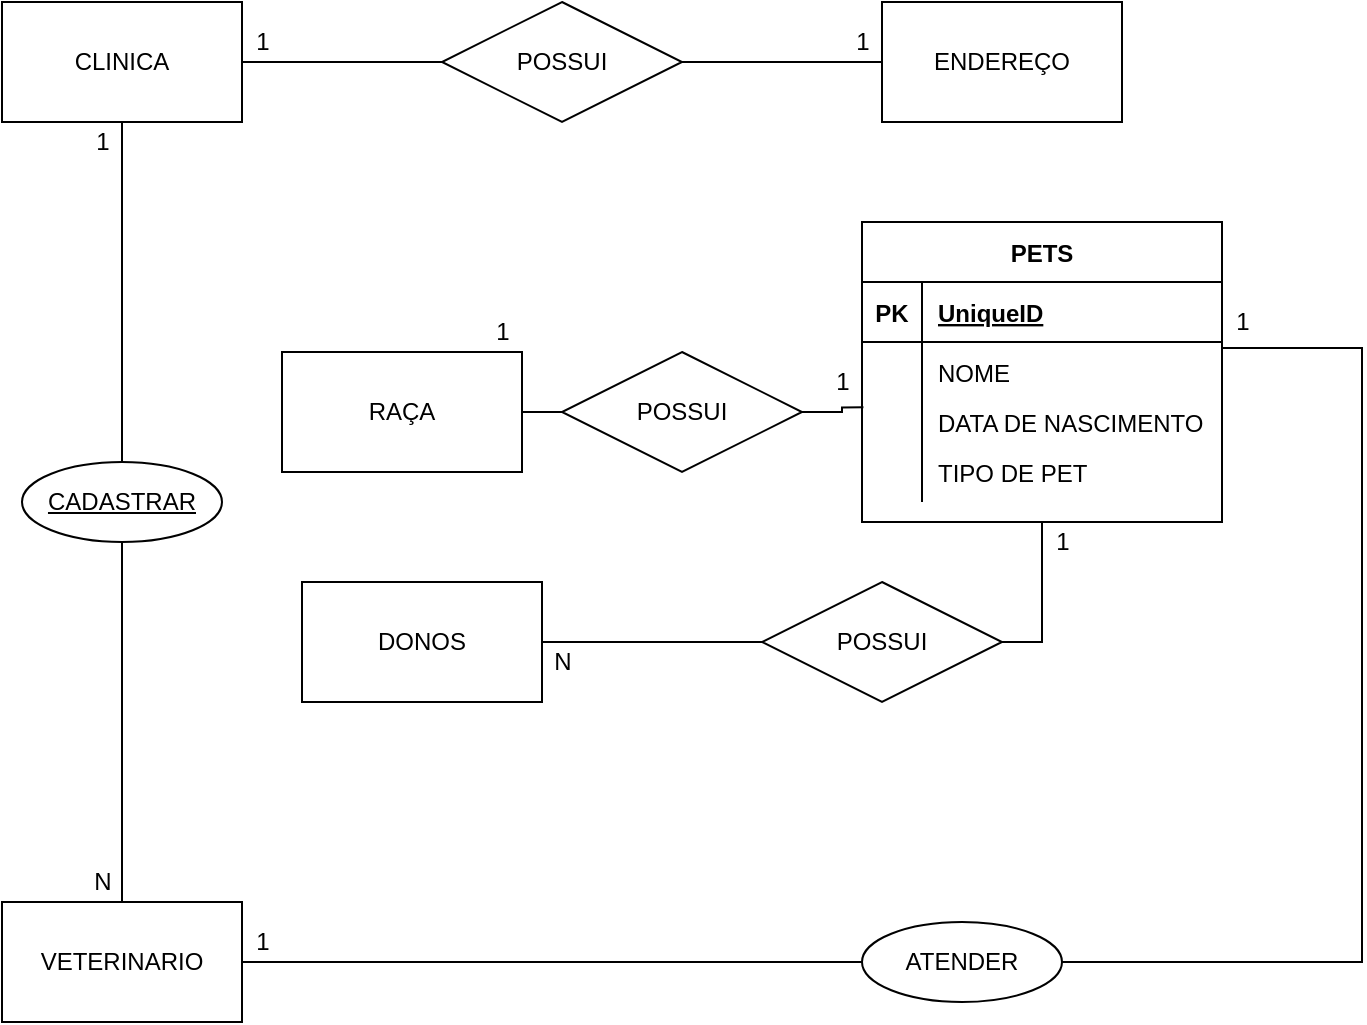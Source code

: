 <mxfile version="14.9.3" type="device"><diagram id="wxE1l6ndqn3WPBWaM-zq" name="Page-1"><mxGraphModel dx="469" dy="1854" grid="1" gridSize="10" guides="1" tooltips="1" connect="1" arrows="1" fold="1" page="1" pageScale="1" pageWidth="827" pageHeight="1169" math="0" shadow="0"><root><mxCell id="0"/><mxCell id="1" parent="0"/><mxCell id="Vg6fwB81y7z_p16lD-w3-59" style="edgeStyle=orthogonalEdgeStyle;rounded=0;orthogonalLoop=1;jettySize=auto;html=1;entryX=1;entryY=0.5;entryDx=0;entryDy=0;endArrow=none;endFill=0;" edge="1" parent="1" source="Vg6fwB81y7z_p16lD-w3-28" target="Vg6fwB81y7z_p16lD-w3-49"><mxGeometry relative="1" as="geometry"/></mxCell><mxCell id="Vg6fwB81y7z_p16lD-w3-28" value="PETS" style="shape=table;startSize=30;container=1;collapsible=1;childLayout=tableLayout;fixedRows=1;rowLines=0;fontStyle=1;align=center;resizeLast=1;" vertex="1" parent="1"><mxGeometry x="1360" y="-970" width="180" height="150" as="geometry"/></mxCell><mxCell id="Vg6fwB81y7z_p16lD-w3-29" value="" style="shape=partialRectangle;collapsible=0;dropTarget=0;pointerEvents=0;fillColor=none;top=0;left=0;bottom=1;right=0;points=[[0,0.5],[1,0.5]];portConstraint=eastwest;" vertex="1" parent="Vg6fwB81y7z_p16lD-w3-28"><mxGeometry y="30" width="180" height="30" as="geometry"/></mxCell><mxCell id="Vg6fwB81y7z_p16lD-w3-30" value="PK" style="shape=partialRectangle;connectable=0;fillColor=none;top=0;left=0;bottom=0;right=0;fontStyle=1;overflow=hidden;" vertex="1" parent="Vg6fwB81y7z_p16lD-w3-29"><mxGeometry width="30" height="30" as="geometry"/></mxCell><mxCell id="Vg6fwB81y7z_p16lD-w3-31" value="UniqueID" style="shape=partialRectangle;connectable=0;fillColor=none;top=0;left=0;bottom=0;right=0;align=left;spacingLeft=6;fontStyle=5;overflow=hidden;" vertex="1" parent="Vg6fwB81y7z_p16lD-w3-29"><mxGeometry x="30" width="150" height="30" as="geometry"/></mxCell><mxCell id="Vg6fwB81y7z_p16lD-w3-32" value="" style="shape=partialRectangle;collapsible=0;dropTarget=0;pointerEvents=0;fillColor=none;top=0;left=0;bottom=0;right=0;points=[[0,0.5],[1,0.5]];portConstraint=eastwest;" vertex="1" parent="Vg6fwB81y7z_p16lD-w3-28"><mxGeometry y="60" width="180" height="30" as="geometry"/></mxCell><mxCell id="Vg6fwB81y7z_p16lD-w3-33" value="" style="shape=partialRectangle;connectable=0;fillColor=none;top=0;left=0;bottom=0;right=0;editable=1;overflow=hidden;" vertex="1" parent="Vg6fwB81y7z_p16lD-w3-32"><mxGeometry width="30" height="30" as="geometry"/></mxCell><mxCell id="Vg6fwB81y7z_p16lD-w3-34" value="NOME" style="shape=partialRectangle;connectable=0;fillColor=none;top=0;left=0;bottom=0;right=0;align=left;spacingLeft=6;overflow=hidden;" vertex="1" parent="Vg6fwB81y7z_p16lD-w3-32"><mxGeometry x="30" width="150" height="30" as="geometry"/></mxCell><mxCell id="Vg6fwB81y7z_p16lD-w3-35" value="" style="shape=partialRectangle;collapsible=0;dropTarget=0;pointerEvents=0;fillColor=none;top=0;left=0;bottom=0;right=0;points=[[0,0.5],[1,0.5]];portConstraint=eastwest;" vertex="1" parent="Vg6fwB81y7z_p16lD-w3-28"><mxGeometry y="90" width="180" height="20" as="geometry"/></mxCell><mxCell id="Vg6fwB81y7z_p16lD-w3-36" value="" style="shape=partialRectangle;connectable=0;fillColor=none;top=0;left=0;bottom=0;right=0;editable=1;overflow=hidden;" vertex="1" parent="Vg6fwB81y7z_p16lD-w3-35"><mxGeometry width="30" height="20" as="geometry"/></mxCell><mxCell id="Vg6fwB81y7z_p16lD-w3-37" value="DATA DE NASCIMENTO" style="shape=partialRectangle;connectable=0;fillColor=none;top=0;left=0;bottom=0;right=0;align=left;spacingLeft=6;overflow=hidden;" vertex="1" parent="Vg6fwB81y7z_p16lD-w3-35"><mxGeometry x="30" width="150" height="20" as="geometry"/></mxCell><mxCell id="Vg6fwB81y7z_p16lD-w3-38" value="" style="shape=partialRectangle;collapsible=0;dropTarget=0;pointerEvents=0;fillColor=none;top=0;left=0;bottom=0;right=0;points=[[0,0.5],[1,0.5]];portConstraint=eastwest;" vertex="1" parent="Vg6fwB81y7z_p16lD-w3-28"><mxGeometry y="110" width="180" height="30" as="geometry"/></mxCell><mxCell id="Vg6fwB81y7z_p16lD-w3-39" value="" style="shape=partialRectangle;connectable=0;fillColor=none;top=0;left=0;bottom=0;right=0;editable=1;overflow=hidden;" vertex="1" parent="Vg6fwB81y7z_p16lD-w3-38"><mxGeometry width="30" height="30" as="geometry"/></mxCell><mxCell id="Vg6fwB81y7z_p16lD-w3-40" value="TIPO DE PET" style="shape=partialRectangle;connectable=0;fillColor=none;top=0;left=0;bottom=0;right=0;align=left;spacingLeft=6;overflow=hidden;" vertex="1" parent="Vg6fwB81y7z_p16lD-w3-38"><mxGeometry x="30" width="150" height="30" as="geometry"/></mxCell><mxCell id="Vg6fwB81y7z_p16lD-w3-48" style="edgeStyle=orthogonalEdgeStyle;rounded=0;orthogonalLoop=1;jettySize=auto;html=1;entryX=0;entryY=0.5;entryDx=0;entryDy=0;endArrow=none;endFill=0;" edge="1" parent="1" source="Vg6fwB81y7z_p16lD-w3-43" target="Vg6fwB81y7z_p16lD-w3-46"><mxGeometry relative="1" as="geometry"/></mxCell><mxCell id="Vg6fwB81y7z_p16lD-w3-43" value="POSSUI" style="shape=rhombus;perimeter=rhombusPerimeter;whiteSpace=wrap;html=1;align=center;" vertex="1" parent="1"><mxGeometry x="1150" y="-1080" width="120" height="60" as="geometry"/></mxCell><mxCell id="Vg6fwB81y7z_p16lD-w3-47" style="edgeStyle=orthogonalEdgeStyle;rounded=0;orthogonalLoop=1;jettySize=auto;html=1;entryX=0;entryY=0.5;entryDx=0;entryDy=0;endArrow=none;endFill=0;" edge="1" parent="1" source="Vg6fwB81y7z_p16lD-w3-44" target="Vg6fwB81y7z_p16lD-w3-43"><mxGeometry relative="1" as="geometry"/></mxCell><mxCell id="Vg6fwB81y7z_p16lD-w3-63" style="edgeStyle=orthogonalEdgeStyle;rounded=0;orthogonalLoop=1;jettySize=auto;html=1;exitX=0.5;exitY=1;exitDx=0;exitDy=0;entryX=0.5;entryY=0;entryDx=0;entryDy=0;endArrow=none;endFill=0;" edge="1" parent="1" source="Vg6fwB81y7z_p16lD-w3-44" target="Vg6fwB81y7z_p16lD-w3-62"><mxGeometry relative="1" as="geometry"/></mxCell><mxCell id="Vg6fwB81y7z_p16lD-w3-44" value="CLINICA" style="rounded=0;whiteSpace=wrap;html=1;" vertex="1" parent="1"><mxGeometry x="930" y="-1080" width="120" height="60" as="geometry"/></mxCell><mxCell id="Vg6fwB81y7z_p16lD-w3-46" value="ENDEREÇO" style="rounded=0;whiteSpace=wrap;html=1;" vertex="1" parent="1"><mxGeometry x="1370" y="-1080" width="120" height="60" as="geometry"/></mxCell><mxCell id="Vg6fwB81y7z_p16lD-w3-60" style="edgeStyle=orthogonalEdgeStyle;rounded=0;orthogonalLoop=1;jettySize=auto;html=1;exitX=0;exitY=0.5;exitDx=0;exitDy=0;entryX=1;entryY=0.5;entryDx=0;entryDy=0;endArrow=none;endFill=0;" edge="1" parent="1" source="Vg6fwB81y7z_p16lD-w3-49" target="Vg6fwB81y7z_p16lD-w3-55"><mxGeometry relative="1" as="geometry"/></mxCell><mxCell id="Vg6fwB81y7z_p16lD-w3-49" value="POSSUI" style="shape=rhombus;perimeter=rhombusPerimeter;whiteSpace=wrap;html=1;align=center;" vertex="1" parent="1"><mxGeometry x="1310" y="-790" width="120" height="60" as="geometry"/></mxCell><mxCell id="Vg6fwB81y7z_p16lD-w3-58" style="edgeStyle=orthogonalEdgeStyle;rounded=0;orthogonalLoop=1;jettySize=auto;html=1;entryX=0.004;entryY=0.133;entryDx=0;entryDy=0;entryPerimeter=0;endArrow=none;endFill=0;" edge="1" parent="1" source="Vg6fwB81y7z_p16lD-w3-50" target="Vg6fwB81y7z_p16lD-w3-35"><mxGeometry relative="1" as="geometry"/></mxCell><mxCell id="Vg6fwB81y7z_p16lD-w3-50" value="POSSUI" style="shape=rhombus;perimeter=rhombusPerimeter;whiteSpace=wrap;html=1;align=center;" vertex="1" parent="1"><mxGeometry x="1210" y="-905" width="120" height="60" as="geometry"/></mxCell><mxCell id="Vg6fwB81y7z_p16lD-w3-56" style="edgeStyle=orthogonalEdgeStyle;rounded=0;orthogonalLoop=1;jettySize=auto;html=1;entryX=0;entryY=0.5;entryDx=0;entryDy=0;endArrow=none;endFill=0;" edge="1" parent="1" source="Vg6fwB81y7z_p16lD-w3-51" target="Vg6fwB81y7z_p16lD-w3-50"><mxGeometry relative="1" as="geometry"/></mxCell><mxCell id="Vg6fwB81y7z_p16lD-w3-51" value="RAÇA" style="rounded=0;whiteSpace=wrap;html=1;" vertex="1" parent="1"><mxGeometry x="1070" y="-905" width="120" height="60" as="geometry"/></mxCell><mxCell id="Vg6fwB81y7z_p16lD-w3-55" value="DONOS" style="rounded=0;whiteSpace=wrap;html=1;" vertex="1" parent="1"><mxGeometry x="1080" y="-790" width="120" height="60" as="geometry"/></mxCell><mxCell id="Vg6fwB81y7z_p16lD-w3-68" style="edgeStyle=orthogonalEdgeStyle;rounded=0;orthogonalLoop=1;jettySize=auto;html=1;entryX=0;entryY=0.5;entryDx=0;entryDy=0;endArrow=none;endFill=0;" edge="1" parent="1" source="Vg6fwB81y7z_p16lD-w3-61" target="Vg6fwB81y7z_p16lD-w3-66"><mxGeometry relative="1" as="geometry"/></mxCell><mxCell id="Vg6fwB81y7z_p16lD-w3-61" value="VETERINARIO" style="rounded=0;whiteSpace=wrap;html=1;" vertex="1" parent="1"><mxGeometry x="930" y="-630" width="120" height="60" as="geometry"/></mxCell><mxCell id="Vg6fwB81y7z_p16lD-w3-64" style="edgeStyle=orthogonalEdgeStyle;rounded=0;orthogonalLoop=1;jettySize=auto;html=1;exitX=0.5;exitY=1;exitDx=0;exitDy=0;entryX=0.5;entryY=0;entryDx=0;entryDy=0;endArrow=none;endFill=0;" edge="1" parent="1" source="Vg6fwB81y7z_p16lD-w3-62" target="Vg6fwB81y7z_p16lD-w3-61"><mxGeometry relative="1" as="geometry"/></mxCell><mxCell id="Vg6fwB81y7z_p16lD-w3-62" value="CADASTRAR" style="ellipse;whiteSpace=wrap;html=1;align=center;fontStyle=4;" vertex="1" parent="1"><mxGeometry x="940" y="-850" width="100" height="40" as="geometry"/></mxCell><mxCell id="Vg6fwB81y7z_p16lD-w3-69" style="edgeStyle=orthogonalEdgeStyle;rounded=0;orthogonalLoop=1;jettySize=auto;html=1;exitX=1;exitY=0.5;exitDx=0;exitDy=0;endArrow=none;endFill=0;" edge="1" parent="1" source="Vg6fwB81y7z_p16lD-w3-66" target="Vg6fwB81y7z_p16lD-w3-32"><mxGeometry relative="1" as="geometry"><Array as="points"><mxPoint x="1610" y="-600"/><mxPoint x="1610" y="-907"/></Array></mxGeometry></mxCell><mxCell id="Vg6fwB81y7z_p16lD-w3-66" value="ATENDER" style="ellipse;whiteSpace=wrap;html=1;align=center;" vertex="1" parent="1"><mxGeometry x="1360" y="-620" width="100" height="40" as="geometry"/></mxCell><mxCell id="Vg6fwB81y7z_p16lD-w3-67" style="edgeStyle=orthogonalEdgeStyle;rounded=0;orthogonalLoop=1;jettySize=auto;html=1;exitX=1;exitY=0.25;exitDx=0;exitDy=0;entryX=1;entryY=0.5;entryDx=0;entryDy=0;endArrow=none;endFill=0;" edge="1" parent="1" source="Vg6fwB81y7z_p16lD-w3-61" target="Vg6fwB81y7z_p16lD-w3-61"><mxGeometry relative="1" as="geometry"/></mxCell><mxCell id="Vg6fwB81y7z_p16lD-w3-70" value="1" style="text;html=1;align=center;verticalAlign=middle;resizable=0;points=[];autosize=1;strokeColor=none;" vertex="1" parent="1"><mxGeometry x="1540" y="-930" width="20" height="20" as="geometry"/></mxCell><mxCell id="Vg6fwB81y7z_p16lD-w3-71" value="1" style="text;html=1;align=center;verticalAlign=middle;resizable=0;points=[];autosize=1;strokeColor=none;" vertex="1" parent="1"><mxGeometry x="1050" y="-620" width="20" height="20" as="geometry"/></mxCell><mxCell id="Vg6fwB81y7z_p16lD-w3-72" value="1" style="text;html=1;align=center;verticalAlign=middle;resizable=0;points=[];autosize=1;strokeColor=none;" vertex="1" parent="1"><mxGeometry x="970" y="-1020" width="20" height="20" as="geometry"/></mxCell><mxCell id="Vg6fwB81y7z_p16lD-w3-73" value="N" style="text;html=1;align=center;verticalAlign=middle;resizable=0;points=[];autosize=1;strokeColor=none;" vertex="1" parent="1"><mxGeometry x="970" y="-650" width="20" height="20" as="geometry"/></mxCell><mxCell id="Vg6fwB81y7z_p16lD-w3-74" value="1" style="text;html=1;align=center;verticalAlign=middle;resizable=0;points=[];autosize=1;strokeColor=none;" vertex="1" parent="1"><mxGeometry x="1350" y="-1070" width="20" height="20" as="geometry"/></mxCell><mxCell id="Vg6fwB81y7z_p16lD-w3-75" value="1" style="text;html=1;align=center;verticalAlign=middle;resizable=0;points=[];autosize=1;strokeColor=none;" vertex="1" parent="1"><mxGeometry x="1050" y="-1070" width="20" height="20" as="geometry"/></mxCell><mxCell id="Vg6fwB81y7z_p16lD-w3-76" value="1" style="text;html=1;align=center;verticalAlign=middle;resizable=0;points=[];autosize=1;strokeColor=none;" vertex="1" parent="1"><mxGeometry x="1340" y="-900" width="20" height="20" as="geometry"/></mxCell><mxCell id="Vg6fwB81y7z_p16lD-w3-77" value="1" style="text;html=1;align=center;verticalAlign=middle;resizable=0;points=[];autosize=1;strokeColor=none;" vertex="1" parent="1"><mxGeometry x="1170" y="-925" width="20" height="20" as="geometry"/></mxCell><mxCell id="Vg6fwB81y7z_p16lD-w3-78" value="1" style="text;html=1;align=center;verticalAlign=middle;resizable=0;points=[];autosize=1;strokeColor=none;" vertex="1" parent="1"><mxGeometry x="1450" y="-820" width="20" height="20" as="geometry"/></mxCell><mxCell id="Vg6fwB81y7z_p16lD-w3-79" value="N" style="text;html=1;align=center;verticalAlign=middle;resizable=0;points=[];autosize=1;strokeColor=none;" vertex="1" parent="1"><mxGeometry x="1200" y="-760" width="20" height="20" as="geometry"/></mxCell></root></mxGraphModel></diagram></mxfile>